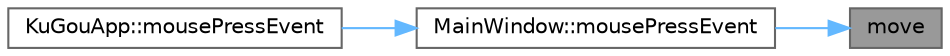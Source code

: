 digraph "move"
{
 // LATEX_PDF_SIZE
  bgcolor="transparent";
  edge [fontname=Helvetica,fontsize=10,labelfontname=Helvetica,labelfontsize=10];
  node [fontname=Helvetica,fontsize=10,shape=box,height=0.2,width=0.4];
  rankdir="RL";
  Node1 [id="Node000001",label="move",height=0.2,width=0.4,color="gray40", fillcolor="grey60", style="filled", fontcolor="black",tooltip="移动水滴到指定位置"];
  Node1 -> Node2 [id="edge1_Node000001_Node000002",dir="back",color="steelblue1",style="solid",tooltip=" "];
  Node2 [id="Node000002",label="MainWindow::mousePressEvent",height=0.2,width=0.4,color="grey40", fillcolor="white", style="filled",URL="$class_main_window.html#a1d503cae5c70e07ca4abd92e9c9108b3",tooltip="重写鼠标按下事件，处理窗口拖动和拉伸"];
  Node2 -> Node3 [id="edge2_Node000002_Node000003",dir="back",color="steelblue1",style="solid",tooltip=" "];
  Node3 [id="Node000003",label="KuGouApp::mousePressEvent",height=0.2,width=0.4,color="grey40", fillcolor="white", style="filled",URL="$class_ku_gou_app.html#a1d503cae5c70e07ca4abd92e9c9108b3",tooltip="鼠标按下事件"];
}
